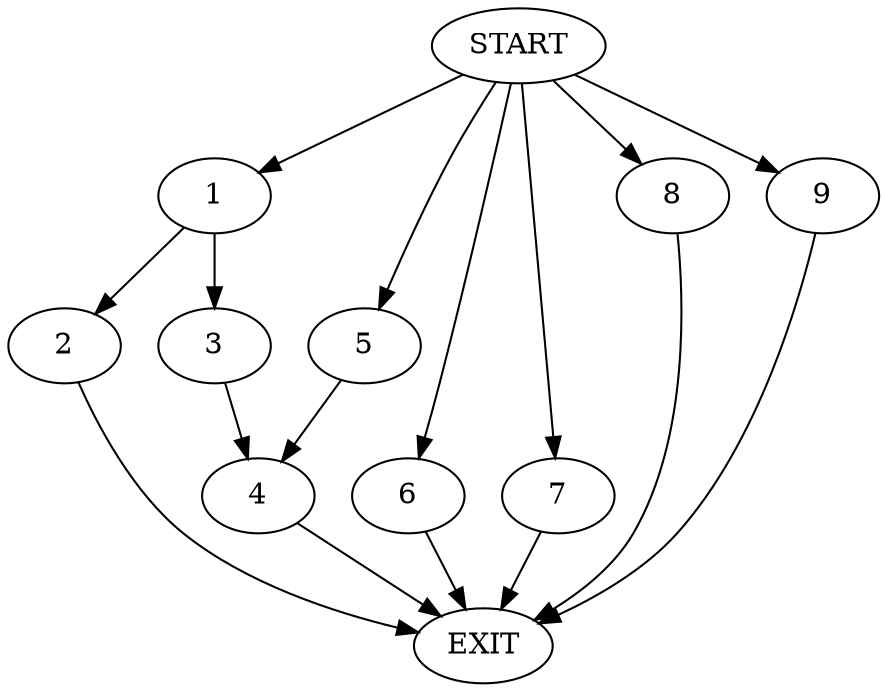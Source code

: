 digraph {
0 [label="START"]
10 [label="EXIT"]
0 -> 1
1 -> 2
1 -> 3
2 -> 10
3 -> 4
4 -> 10
0 -> 5
5 -> 4
0 -> 6
6 -> 10
0 -> 7
7 -> 10
0 -> 8
8 -> 10
0 -> 9
9 -> 10
}
